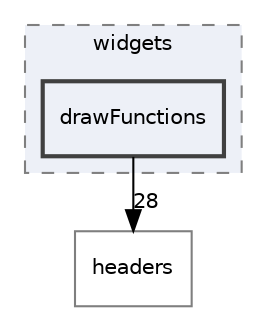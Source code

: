 digraph "recycle/games/game/maps/demo2/widgets/drawFunctions"
{
 // LATEX_PDF_SIZE
  edge [fontname="Helvetica",fontsize="10",labelfontname="Helvetica",labelfontsize="10"];
  node [fontname="Helvetica",fontsize="10",shape=record];
  compound=true
  subgraph clusterdir_37954c4c76eb4fe035688613272076c2 {
    graph [ bgcolor="#edf0f7", pencolor="grey50", style="filled,dashed,", label="widgets", fontname="Helvetica", fontsize="10", URL="dir_37954c4c76eb4fe035688613272076c2.html"]
  dir_09a1f56370dcad7c4370574ad01c75ec [shape=box, label="drawFunctions", style="filled,bold,", fillcolor="#edf0f7", color="grey25", URL="dir_09a1f56370dcad7c4370574ad01c75ec.html"];
  }
  dir_a3372fbbb64f30926046ee52ee3fdb43 [shape=box, label="headers", style="", fillcolor="#edf0f7", color="grey50", URL="dir_a3372fbbb64f30926046ee52ee3fdb43.html"];
  dir_09a1f56370dcad7c4370574ad01c75ec->dir_a3372fbbb64f30926046ee52ee3fdb43 [headlabel="28", labeldistance=1.5 headhref="dir_000005_000009.html"];
}

